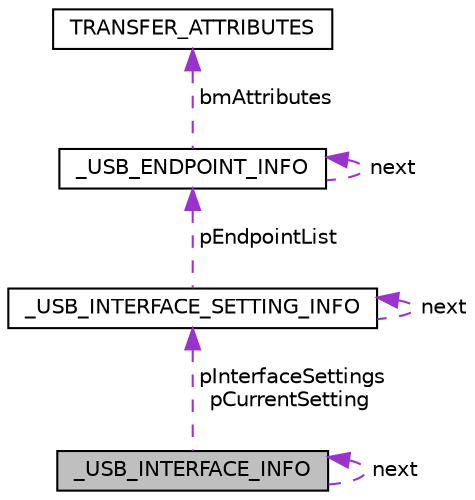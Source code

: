 digraph "_USB_INTERFACE_INFO"
{
  edge [fontname="Helvetica",fontsize="10",labelfontname="Helvetica",labelfontsize="10"];
  node [fontname="Helvetica",fontsize="10",shape=record];
  Node1 [label="_USB_INTERFACE_INFO",height=0.2,width=0.4,color="black", fillcolor="grey75", style="filled", fontcolor="black"];
  Node2 -> Node1 [dir="back",color="darkorchid3",fontsize="10",style="dashed",label=" pInterfaceSettings\npCurrentSetting" ,fontname="Helvetica"];
  Node2 [label="_USB_INTERFACE_SETTING_INFO",height=0.2,width=0.4,color="black", fillcolor="white", style="filled",URL="$struct___u_s_b___i_n_t_e_r_f_a_c_e___s_e_t_t_i_n_g___i_n_f_o.html"];
  Node3 -> Node2 [dir="back",color="darkorchid3",fontsize="10",style="dashed",label=" pEndpointList" ,fontname="Helvetica"];
  Node3 [label="_USB_ENDPOINT_INFO",height=0.2,width=0.4,color="black", fillcolor="white", style="filled",URL="$struct___u_s_b___e_n_d_p_o_i_n_t___i_n_f_o.html"];
  Node3 -> Node3 [dir="back",color="darkorchid3",fontsize="10",style="dashed",label=" next" ,fontname="Helvetica"];
  Node4 -> Node3 [dir="back",color="darkorchid3",fontsize="10",style="dashed",label=" bmAttributes" ,fontname="Helvetica"];
  Node4 [label="TRANSFER_ATTRIBUTES",height=0.2,width=0.4,color="black", fillcolor="white", style="filled",URL="$union_t_r_a_n_s_f_e_r___a_t_t_r_i_b_u_t_e_s.html"];
  Node2 -> Node2 [dir="back",color="darkorchid3",fontsize="10",style="dashed",label=" next" ,fontname="Helvetica"];
  Node1 -> Node1 [dir="back",color="darkorchid3",fontsize="10",style="dashed",label=" next" ,fontname="Helvetica"];
}
